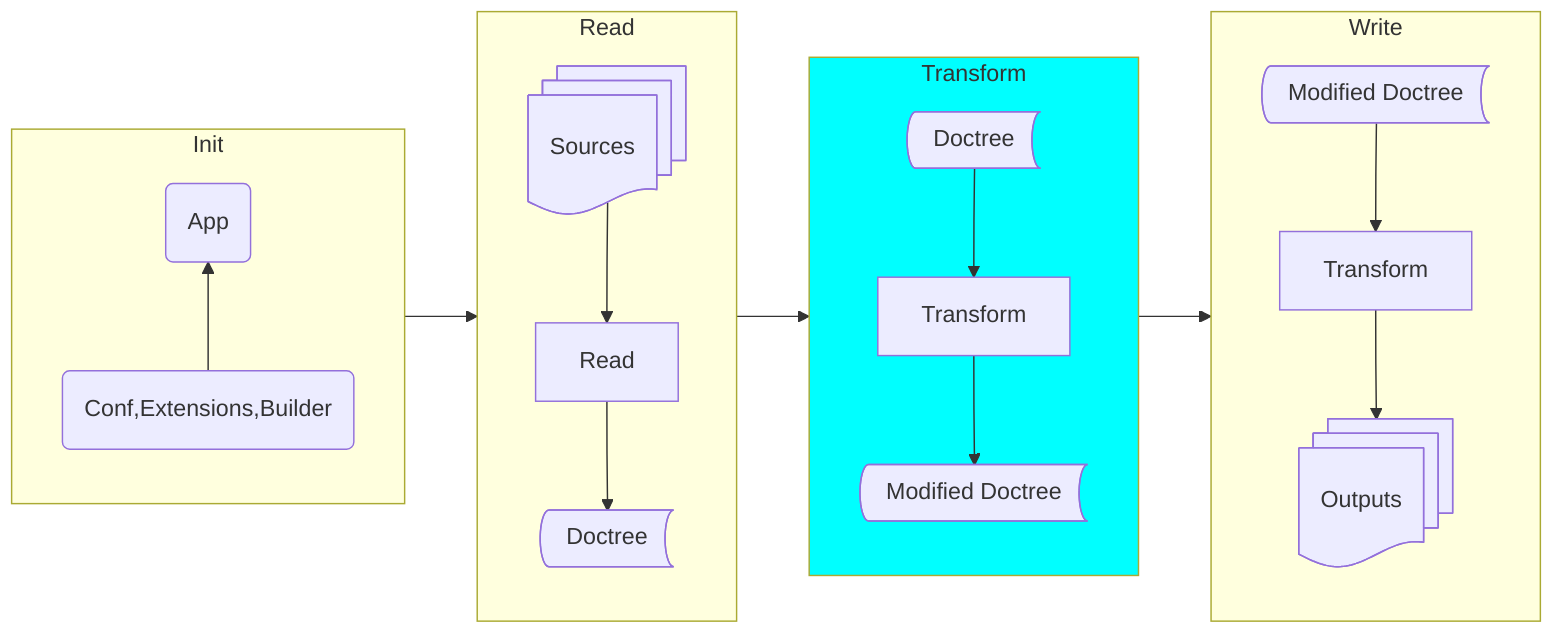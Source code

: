 flowchart LR
    subgraph Init
        direction BT
        C --> A
    end
    subgraph Read
        direction TB
        S --> R
        R --> D1
    end
    subgraph Transform
        D2 --> T
        T --> D3
    end
    subgraph Write
        D4 --> W
        W --> O
    end
    Init --> Read
    Read --> Transform
    Transform --> Write
    A@{ shape: rounded, label: 'App'}
    C@{ shape: rounded, label: 'Conf,Extensions,Builder'}
    S@{ shape: docs, label: "Sources" }
    R@{ shape: rect, label: "Read" }
    D1@{ shape: bow-rect, label: "Doctree" }
    D2@{ shape: bow-rect, label: "Doctree" }
    T@{ shape: rect, label: "Transform" }
    D3@{ shape: bow-rect, label: "Modified Doctree" }
    D4@{ shape: bow-rect, label: "Modified Doctree" }
    W@{ shape: rect, label: "Transform" }
    O@{ shape: docs, label: "Outputs" }
    style Transform fill:aqua;